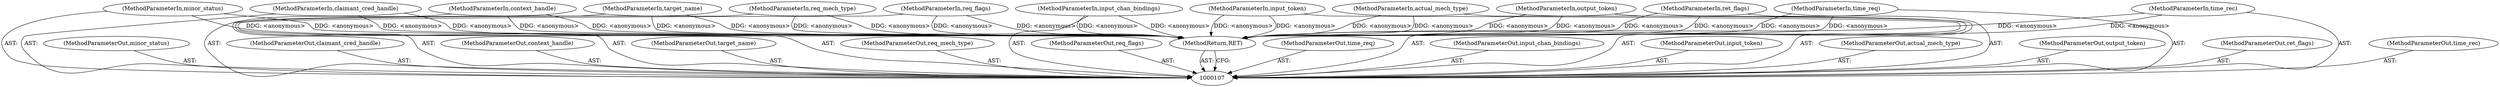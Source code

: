 digraph "0_krb5_56f7b1bc95a2a3eeb420e069e7655fb181ade5cf_4" {
"1000122" [label="(MethodReturn,RET)"];
"1000108" [label="(MethodParameterIn,minor_status)"];
"1000165" [label="(MethodParameterOut,minor_status)"];
"1000109" [label="(MethodParameterIn,claimant_cred_handle)"];
"1000166" [label="(MethodParameterOut,claimant_cred_handle)"];
"1000110" [label="(MethodParameterIn,context_handle)"];
"1000167" [label="(MethodParameterOut,context_handle)"];
"1000111" [label="(MethodParameterIn,target_name)"];
"1000168" [label="(MethodParameterOut,target_name)"];
"1000112" [label="(MethodParameterIn,req_mech_type)"];
"1000169" [label="(MethodParameterOut,req_mech_type)"];
"1000113" [label="(MethodParameterIn,req_flags)"];
"1000170" [label="(MethodParameterOut,req_flags)"];
"1000114" [label="(MethodParameterIn,time_req)"];
"1000171" [label="(MethodParameterOut,time_req)"];
"1000115" [label="(MethodParameterIn,input_chan_bindings)"];
"1000172" [label="(MethodParameterOut,input_chan_bindings)"];
"1000116" [label="(MethodParameterIn,input_token)"];
"1000173" [label="(MethodParameterOut,input_token)"];
"1000117" [label="(MethodParameterIn,actual_mech_type)"];
"1000174" [label="(MethodParameterOut,actual_mech_type)"];
"1000118" [label="(MethodParameterIn,output_token)"];
"1000175" [label="(MethodParameterOut,output_token)"];
"1000119" [label="(MethodParameterIn,ret_flags)"];
"1000176" [label="(MethodParameterOut,ret_flags)"];
"1000120" [label="(MethodParameterIn,time_rec)"];
"1000177" [label="(MethodParameterOut,time_rec)"];
"1000122" -> "1000107"  [label="AST: "];
"1000122" -> "1000107"  [label="CFG: "];
"1000117" -> "1000122"  [label="DDG: <anonymous>"];
"1000108" -> "1000122"  [label="DDG: <anonymous>"];
"1000114" -> "1000122"  [label="DDG: <anonymous>"];
"1000115" -> "1000122"  [label="DDG: <anonymous>"];
"1000118" -> "1000122"  [label="DDG: <anonymous>"];
"1000112" -> "1000122"  [label="DDG: <anonymous>"];
"1000119" -> "1000122"  [label="DDG: <anonymous>"];
"1000109" -> "1000122"  [label="DDG: <anonymous>"];
"1000113" -> "1000122"  [label="DDG: <anonymous>"];
"1000110" -> "1000122"  [label="DDG: <anonymous>"];
"1000120" -> "1000122"  [label="DDG: <anonymous>"];
"1000111" -> "1000122"  [label="DDG: <anonymous>"];
"1000116" -> "1000122"  [label="DDG: <anonymous>"];
"1000108" -> "1000107"  [label="AST: "];
"1000108" -> "1000122"  [label="DDG: <anonymous>"];
"1000165" -> "1000107"  [label="AST: "];
"1000109" -> "1000107"  [label="AST: "];
"1000109" -> "1000122"  [label="DDG: <anonymous>"];
"1000166" -> "1000107"  [label="AST: "];
"1000110" -> "1000107"  [label="AST: "];
"1000110" -> "1000122"  [label="DDG: <anonymous>"];
"1000167" -> "1000107"  [label="AST: "];
"1000111" -> "1000107"  [label="AST: "];
"1000111" -> "1000122"  [label="DDG: <anonymous>"];
"1000168" -> "1000107"  [label="AST: "];
"1000112" -> "1000107"  [label="AST: "];
"1000112" -> "1000122"  [label="DDG: <anonymous>"];
"1000169" -> "1000107"  [label="AST: "];
"1000113" -> "1000107"  [label="AST: "];
"1000113" -> "1000122"  [label="DDG: <anonymous>"];
"1000170" -> "1000107"  [label="AST: "];
"1000114" -> "1000107"  [label="AST: "];
"1000114" -> "1000122"  [label="DDG: <anonymous>"];
"1000171" -> "1000107"  [label="AST: "];
"1000115" -> "1000107"  [label="AST: "];
"1000115" -> "1000122"  [label="DDG: <anonymous>"];
"1000172" -> "1000107"  [label="AST: "];
"1000116" -> "1000107"  [label="AST: "];
"1000116" -> "1000122"  [label="DDG: <anonymous>"];
"1000173" -> "1000107"  [label="AST: "];
"1000117" -> "1000107"  [label="AST: "];
"1000117" -> "1000122"  [label="DDG: <anonymous>"];
"1000174" -> "1000107"  [label="AST: "];
"1000118" -> "1000107"  [label="AST: "];
"1000118" -> "1000122"  [label="DDG: <anonymous>"];
"1000175" -> "1000107"  [label="AST: "];
"1000119" -> "1000107"  [label="AST: "];
"1000119" -> "1000122"  [label="DDG: <anonymous>"];
"1000176" -> "1000107"  [label="AST: "];
"1000120" -> "1000107"  [label="AST: "];
"1000120" -> "1000122"  [label="DDG: <anonymous>"];
"1000177" -> "1000107"  [label="AST: "];
}
